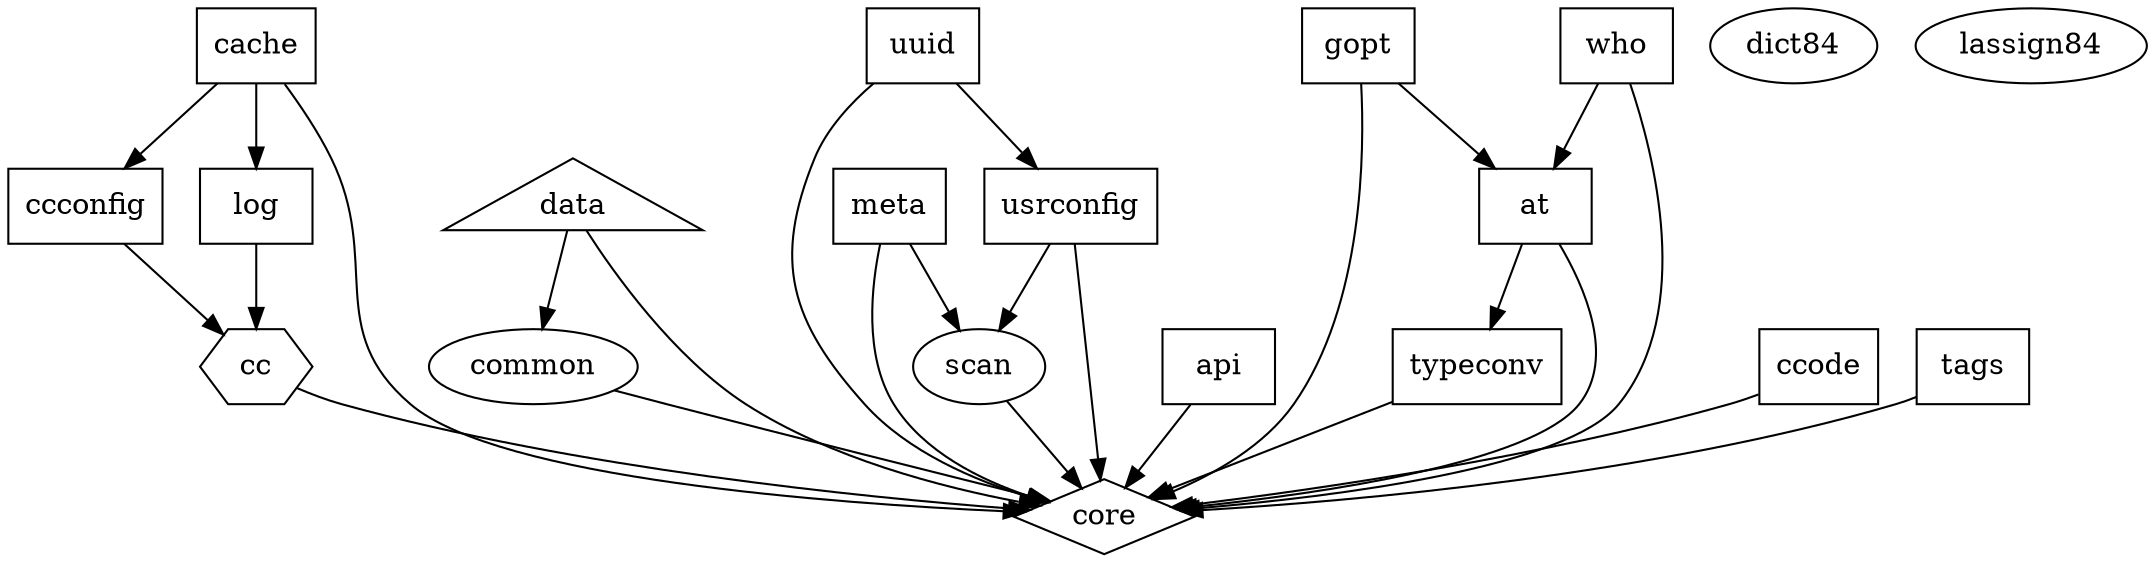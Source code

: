 //	Package	 Notes		Dependencies
//	=======	 =====		============
//	at	 #line mgmt	<-- who lassign84
//	cache	 result cache	<-- common
//	common	 general utils	<-- data
//	data	 data file stor	<--
//	dict84	 Fwd-compat	<--
//	lassign84 Fwd-compat	<--
//	scan	 static scanner	<-- common dict84 lassign84 usrconfig meta /core(msg) core(TeapotRequire)
//	typeconv cproc types	<-- at lassign84
//	uuid	 code digest	<-- dict84
//	who	 current file	<--
//	usrconfig usr options	<-- uuid dict84
//	meta	 teapot meta	<-- dict84
//	tags	 indicator mgmt	<--
//	ccconfig CC config	<-- common cache
//	log	 Log files	<-- common cache
//	gopt	 Global options	<--
//	=======	 =====		============
//	
//	TODO
//		api	(stubs mgmt)
//		ccode	(collection)

strict digraph {
	//	Frontend
	core		[shape="diamond"];

	//	Backend (External CC)
	cc		[shape="hexagon"];

	//	Stateless functionality.
	common		[];
	dict84		[];
	lassign84	[];
	//	Only transient state during operation.
	scan		[];

	//	File container
	data		[shape="triangle"];

	//	System state (in-memory databases)
	api		[shape="box"];
	at		[shape="box"];
	cache		[shape="box"];
	ccconfig	[shape="box"];
	ccode		[shape="box"];
	gopt		[shape="box"];
	log		[shape="box"];
	meta		[shape="box"];
	tags		[shape="box"];
	typeconv	[shape="box"];
	usrconfig	[shape="box"];
	uuid		[shape="box"];
	who		[shape="box"];

	//	Dependencies

	at		->	typeconv;
	cache		->	ccconfig;
	cache		->	log;
	//common		->	cache;
	//common		->	ccconfig;
	//common		->	log;
	//common		->	meta;
	//common		->	scan;
	data		->	common;
	//dict84		->	ccconfig;
	//dict84		->	meta;
	//dict84		->	scan;
	//dict84		->	tags;
	//dict84		->	usrconfig;
	//dict84		->	uuid;
	gopt		->	at;
	//lassign84	->	at;
	//lassign84	->	ccconfig;
	//lassign84	->	scan;
	//lassign84	->	typeconv;
	meta		->	scan;
	usrconfig	->	scan;
	uuid		->	usrconfig;
	who		->	at;

	ccconfig	->	cc;
	log		->	cc;

	api		->	core;
	at		->	core;
	cache		->	core;
	cc		->	core;
	ccode		->	core;
	common		->	core;
	data		->	core;
	gopt		->	core;
	meta		->	core;
	scan		->	core;
	tags		->	core;
	typeconv	->	core;
	usrconfig	->	core;
	uuid		->	core;
	who		->	core;
}
